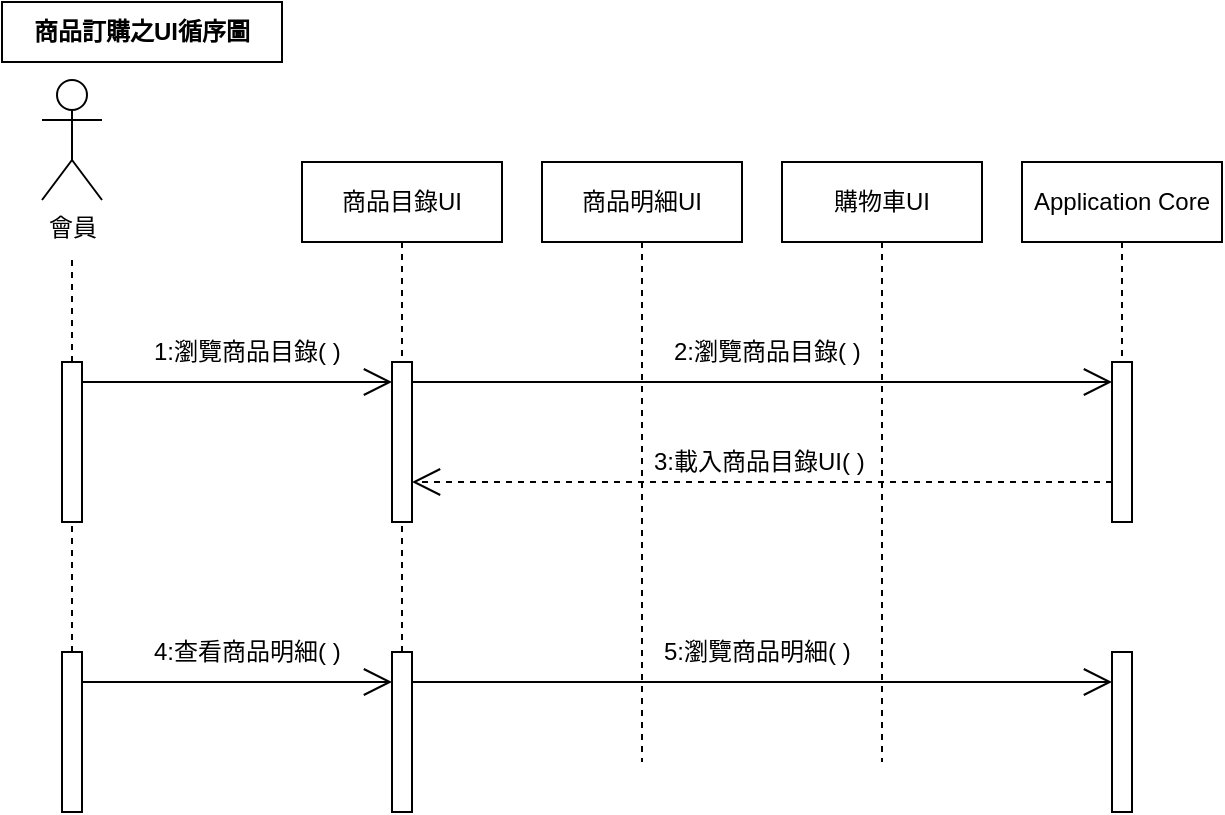 <mxfile version="21.1.1" type="github">
  <diagram name="Page-1" id="13e1069c-82ec-6db2-03f1-153e76fe0fe0">
    <mxGraphModel dx="880" dy="461" grid="1" gridSize="10" guides="1" tooltips="1" connect="1" arrows="1" fold="1" page="1" pageScale="1" pageWidth="1100" pageHeight="850" background="none" math="0" shadow="0">
      <root>
        <mxCell id="0" />
        <mxCell id="1" parent="0" />
        <mxCell id="bA_DWow7jITAsD4Xbj8_-2" value="會員" style="shape=umlActor;verticalLabelPosition=bottom;verticalAlign=top;html=1;" parent="1" vertex="1">
          <mxGeometry x="60" y="59" width="30" height="60" as="geometry" />
        </mxCell>
        <mxCell id="bA_DWow7jITAsD4Xbj8_-23" value="商品訂購之UI循序圖" style="fontStyle=1;whiteSpace=wrap;html=1;" parent="1" vertex="1">
          <mxGeometry x="40" y="20" width="140" height="30" as="geometry" />
        </mxCell>
        <mxCell id="bA_DWow7jITAsD4Xbj8_-24" value="" style="html=1;points=[];perimeter=orthogonalPerimeter;outlineConnect=0;targetShapes=umlLifeline;portConstraint=eastwest;newEdgeStyle={&quot;edgeStyle&quot;:&quot;elbowEdgeStyle&quot;,&quot;elbow&quot;:&quot;vertical&quot;,&quot;curved&quot;:0,&quot;rounded&quot;:0};" parent="1" vertex="1">
          <mxGeometry x="70" y="200" width="10" height="80" as="geometry" />
        </mxCell>
        <mxCell id="bA_DWow7jITAsD4Xbj8_-27" value="" style="html=1;verticalAlign=bottom;startArrow=none;endArrow=none;dashed=1;rounded=0;" parent="1" source="bA_DWow7jITAsD4Xbj8_-24" edge="1">
          <mxGeometry relative="1" as="geometry">
            <mxPoint x="75" y="168" as="sourcePoint" />
            <mxPoint x="75" y="148" as="targetPoint" />
          </mxGeometry>
        </mxCell>
        <mxCell id="bA_DWow7jITAsD4Xbj8_-30" value="1:瀏覽商品目錄( )" style="text;strokeColor=none;fillColor=none;align=left;verticalAlign=middle;spacingLeft=4;spacingRight=4;overflow=hidden;points=[[0,0.5],[1,0.5]];portConstraint=eastwest;rotatable=0;whiteSpace=wrap;html=1;" parent="1" vertex="1">
          <mxGeometry x="110" y="180" width="110" height="30" as="geometry" />
        </mxCell>
        <mxCell id="bA_DWow7jITAsD4Xbj8_-61" value="商品目錄UI" style="shape=umlLifeline;perimeter=lifelinePerimeter;whiteSpace=wrap;html=1;container=1;dropTarget=0;collapsible=0;recursiveResize=0;outlineConnect=0;portConstraint=eastwest;newEdgeStyle={&quot;edgeStyle&quot;:&quot;elbowEdgeStyle&quot;,&quot;elbow&quot;:&quot;vertical&quot;,&quot;curved&quot;:0,&quot;rounded&quot;:0};" parent="1" vertex="1">
          <mxGeometry x="190" y="100" width="100" height="100" as="geometry" />
        </mxCell>
        <mxCell id="bA_DWow7jITAsD4Xbj8_-55" value="2:瀏覽商品目錄( )" style="text;strokeColor=none;fillColor=none;align=left;verticalAlign=middle;spacingLeft=4;spacingRight=4;overflow=hidden;points=[[0,0.5],[1,0.5]];portConstraint=eastwest;rotatable=0;whiteSpace=wrap;html=1;" parent="1" vertex="1">
          <mxGeometry x="370" y="180" width="110" height="30" as="geometry" />
        </mxCell>
        <mxCell id="bA_DWow7jITAsD4Xbj8_-63" value="商品明細UI" style="shape=umlLifeline;perimeter=lifelinePerimeter;whiteSpace=wrap;html=1;container=1;dropTarget=0;collapsible=0;recursiveResize=0;outlineConnect=0;portConstraint=eastwest;newEdgeStyle={&quot;edgeStyle&quot;:&quot;elbowEdgeStyle&quot;,&quot;elbow&quot;:&quot;vertical&quot;,&quot;curved&quot;:0,&quot;rounded&quot;:0};" parent="1" vertex="1">
          <mxGeometry x="310" y="100" width="100" height="300" as="geometry" />
        </mxCell>
        <mxCell id="bA_DWow7jITAsD4Xbj8_-65" value="購物車UI" style="shape=umlLifeline;perimeter=lifelinePerimeter;whiteSpace=wrap;html=1;container=1;dropTarget=0;collapsible=0;recursiveResize=0;outlineConnect=0;portConstraint=eastwest;newEdgeStyle={&quot;edgeStyle&quot;:&quot;elbowEdgeStyle&quot;,&quot;elbow&quot;:&quot;vertical&quot;,&quot;curved&quot;:0,&quot;rounded&quot;:0};" parent="1" vertex="1">
          <mxGeometry x="430" y="100" width="100" height="300" as="geometry" />
        </mxCell>
        <mxCell id="bA_DWow7jITAsD4Xbj8_-67" value="Application Core" style="shape=umlLifeline;perimeter=lifelinePerimeter;whiteSpace=wrap;html=1;container=1;dropTarget=0;collapsible=0;recursiveResize=0;outlineConnect=0;portConstraint=eastwest;newEdgeStyle={&quot;edgeStyle&quot;:&quot;elbowEdgeStyle&quot;,&quot;elbow&quot;:&quot;vertical&quot;,&quot;curved&quot;:0,&quot;rounded&quot;:0};" parent="1" vertex="1">
          <mxGeometry x="550" y="100" width="100" height="100" as="geometry" />
        </mxCell>
        <mxCell id="bA_DWow7jITAsD4Xbj8_-69" value="" style="html=1;points=[];perimeter=orthogonalPerimeter;outlineConnect=0;targetShapes=umlLifeline;portConstraint=eastwest;newEdgeStyle={&quot;edgeStyle&quot;:&quot;elbowEdgeStyle&quot;,&quot;elbow&quot;:&quot;vertical&quot;,&quot;curved&quot;:0,&quot;rounded&quot;:0};" parent="1" vertex="1">
          <mxGeometry x="235" y="200" width="10" height="80" as="geometry" />
        </mxCell>
        <mxCell id="bA_DWow7jITAsD4Xbj8_-74" value="" style="html=1;points=[];perimeter=orthogonalPerimeter;outlineConnect=0;targetShapes=umlLifeline;portConstraint=eastwest;newEdgeStyle={&quot;edgeStyle&quot;:&quot;elbowEdgeStyle&quot;,&quot;elbow&quot;:&quot;vertical&quot;,&quot;curved&quot;:0,&quot;rounded&quot;:0};" parent="1" vertex="1">
          <mxGeometry x="595" y="200" width="10" height="80" as="geometry" />
        </mxCell>
        <mxCell id="bA_DWow7jITAsD4Xbj8_-76" value="" style="endArrow=open;endFill=1;endSize=12;html=1;rounded=0;" parent="1" source="bA_DWow7jITAsD4Xbj8_-69" target="bA_DWow7jITAsD4Xbj8_-74" edge="1">
          <mxGeometry width="160" relative="1" as="geometry">
            <mxPoint x="250" y="210" as="sourcePoint" />
            <mxPoint x="400" y="210" as="targetPoint" />
            <Array as="points">
              <mxPoint x="300" y="210" />
            </Array>
          </mxGeometry>
        </mxCell>
        <mxCell id="bA_DWow7jITAsD4Xbj8_-80" value="" style="endArrow=open;endFill=1;endSize=12;html=1;rounded=0;dashed=1;" parent="1" source="bA_DWow7jITAsD4Xbj8_-74" edge="1">
          <mxGeometry width="160" relative="1" as="geometry">
            <mxPoint x="590" y="260" as="sourcePoint" />
            <mxPoint x="245" y="260" as="targetPoint" />
            <Array as="points">
              <mxPoint x="465" y="260" />
            </Array>
          </mxGeometry>
        </mxCell>
        <mxCell id="bA_DWow7jITAsD4Xbj8_-82" value="" style="endArrow=open;endFill=1;endSize=12;html=1;rounded=0;" parent="1" source="bA_DWow7jITAsD4Xbj8_-24" edge="1">
          <mxGeometry width="160" relative="1" as="geometry">
            <mxPoint x="120" y="210" as="sourcePoint" />
            <mxPoint x="235" y="210" as="targetPoint" />
          </mxGeometry>
        </mxCell>
        <mxCell id="bA_DWow7jITAsD4Xbj8_-60" value="3:載入商品目錄UI( )" style="text;strokeColor=none;fillColor=none;align=left;verticalAlign=middle;spacingLeft=4;spacingRight=4;overflow=hidden;points=[[0,0.5],[1,0.5]];portConstraint=eastwest;rotatable=0;whiteSpace=wrap;html=1;" parent="1" vertex="1">
          <mxGeometry x="360" y="235" width="120" height="30" as="geometry" />
        </mxCell>
        <mxCell id="bA_DWow7jITAsD4Xbj8_-83" value="" style="html=1;points=[];perimeter=orthogonalPerimeter;outlineConnect=0;targetShapes=umlLifeline;portConstraint=eastwest;newEdgeStyle={&quot;edgeStyle&quot;:&quot;elbowEdgeStyle&quot;,&quot;elbow&quot;:&quot;vertical&quot;,&quot;curved&quot;:0,&quot;rounded&quot;:0};direction=west;" parent="1" vertex="1">
          <mxGeometry x="235" y="345" width="10" height="80" as="geometry" />
        </mxCell>
        <mxCell id="bA_DWow7jITAsD4Xbj8_-86" value="" style="html=1;verticalAlign=bottom;startArrow=none;endArrow=none;dashed=1;rounded=0;" parent="1" source="bA_DWow7jITAsD4Xbj8_-83" target="bA_DWow7jITAsD4Xbj8_-69" edge="1">
          <mxGeometry relative="1" as="geometry">
            <mxPoint x="239.5" y="340" as="sourcePoint" />
            <mxPoint x="239.5" y="280" as="targetPoint" />
          </mxGeometry>
        </mxCell>
        <mxCell id="bA_DWow7jITAsD4Xbj8_-87" value="" style="html=1;points=[];perimeter=orthogonalPerimeter;outlineConnect=0;targetShapes=umlLifeline;portConstraint=eastwest;newEdgeStyle={&quot;edgeStyle&quot;:&quot;elbowEdgeStyle&quot;,&quot;elbow&quot;:&quot;vertical&quot;,&quot;curved&quot;:0,&quot;rounded&quot;:0};" parent="1" vertex="1">
          <mxGeometry x="70" y="345" width="10" height="80" as="geometry" />
        </mxCell>
        <mxCell id="bA_DWow7jITAsD4Xbj8_-88" value="" style="html=1;verticalAlign=bottom;startArrow=none;endArrow=none;dashed=1;rounded=0;" parent="1" target="bA_DWow7jITAsD4Xbj8_-24" edge="1">
          <mxGeometry relative="1" as="geometry">
            <mxPoint x="75" y="345" as="sourcePoint" />
            <mxPoint x="74.5" y="280" as="targetPoint" />
          </mxGeometry>
        </mxCell>
        <mxCell id="bA_DWow7jITAsD4Xbj8_-89" value="" style="endArrow=open;endFill=1;endSize=12;html=1;rounded=0;" parent="1" edge="1">
          <mxGeometry width="160" relative="1" as="geometry">
            <mxPoint x="80" y="360" as="sourcePoint" />
            <mxPoint x="235" y="360" as="targetPoint" />
          </mxGeometry>
        </mxCell>
        <mxCell id="bA_DWow7jITAsD4Xbj8_-90" value="4:查看商品明細( )" style="text;strokeColor=none;fillColor=none;align=left;verticalAlign=middle;spacingLeft=4;spacingRight=4;overflow=hidden;points=[[0,0.5],[1,0.5]];portConstraint=eastwest;rotatable=0;whiteSpace=wrap;html=1;" parent="1" vertex="1">
          <mxGeometry x="110" y="330" width="110" height="30" as="geometry" />
        </mxCell>
        <mxCell id="scAz_sJh-p4d1cDr2ZtB-1" value="" style="html=1;points=[];perimeter=orthogonalPerimeter;outlineConnect=0;targetShapes=umlLifeline;portConstraint=eastwest;newEdgeStyle={&quot;edgeStyle&quot;:&quot;elbowEdgeStyle&quot;,&quot;elbow&quot;:&quot;vertical&quot;,&quot;curved&quot;:0,&quot;rounded&quot;:0};" vertex="1" parent="1">
          <mxGeometry x="595" y="345" width="10" height="80" as="geometry" />
        </mxCell>
        <mxCell id="scAz_sJh-p4d1cDr2ZtB-2" value="" style="endArrow=open;endFill=1;endSize=12;html=1;rounded=0;" edge="1" parent="1">
          <mxGeometry width="160" relative="1" as="geometry">
            <mxPoint x="245" y="360" as="sourcePoint" />
            <mxPoint x="595" y="360" as="targetPoint" />
            <Array as="points">
              <mxPoint x="300" y="360" />
            </Array>
          </mxGeometry>
        </mxCell>
        <mxCell id="scAz_sJh-p4d1cDr2ZtB-3" value="5:瀏覽商品明細( )" style="text;strokeColor=none;fillColor=none;align=left;verticalAlign=middle;spacingLeft=4;spacingRight=4;overflow=hidden;points=[[0,0.5],[1,0.5]];portConstraint=eastwest;rotatable=0;whiteSpace=wrap;html=1;" vertex="1" parent="1">
          <mxGeometry x="365" y="330" width="110" height="30" as="geometry" />
        </mxCell>
      </root>
    </mxGraphModel>
  </diagram>
</mxfile>
